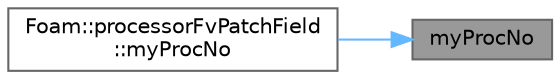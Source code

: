 digraph "myProcNo"
{
 // LATEX_PDF_SIZE
  bgcolor="transparent";
  edge [fontname=Helvetica,fontsize=10,labelfontname=Helvetica,labelfontsize=10];
  node [fontname=Helvetica,fontsize=10,shape=box,height=0.2,width=0.4];
  rankdir="RL";
  Node1 [id="Node000001",label="myProcNo",height=0.2,width=0.4,color="gray40", fillcolor="grey60", style="filled", fontcolor="black",tooltip=" "];
  Node1 -> Node2 [id="edge1_Node000001_Node000002",dir="back",color="steelblue1",style="solid",tooltip=" "];
  Node2 [id="Node000002",label="Foam::processorFvPatchField\l::myProcNo",height=0.2,width=0.4,color="grey40", fillcolor="white", style="filled",URL="$classFoam_1_1processorFvPatchField.html#a6fd91c64da3102cc34122ec5a9c4a400",tooltip=" "];
}
